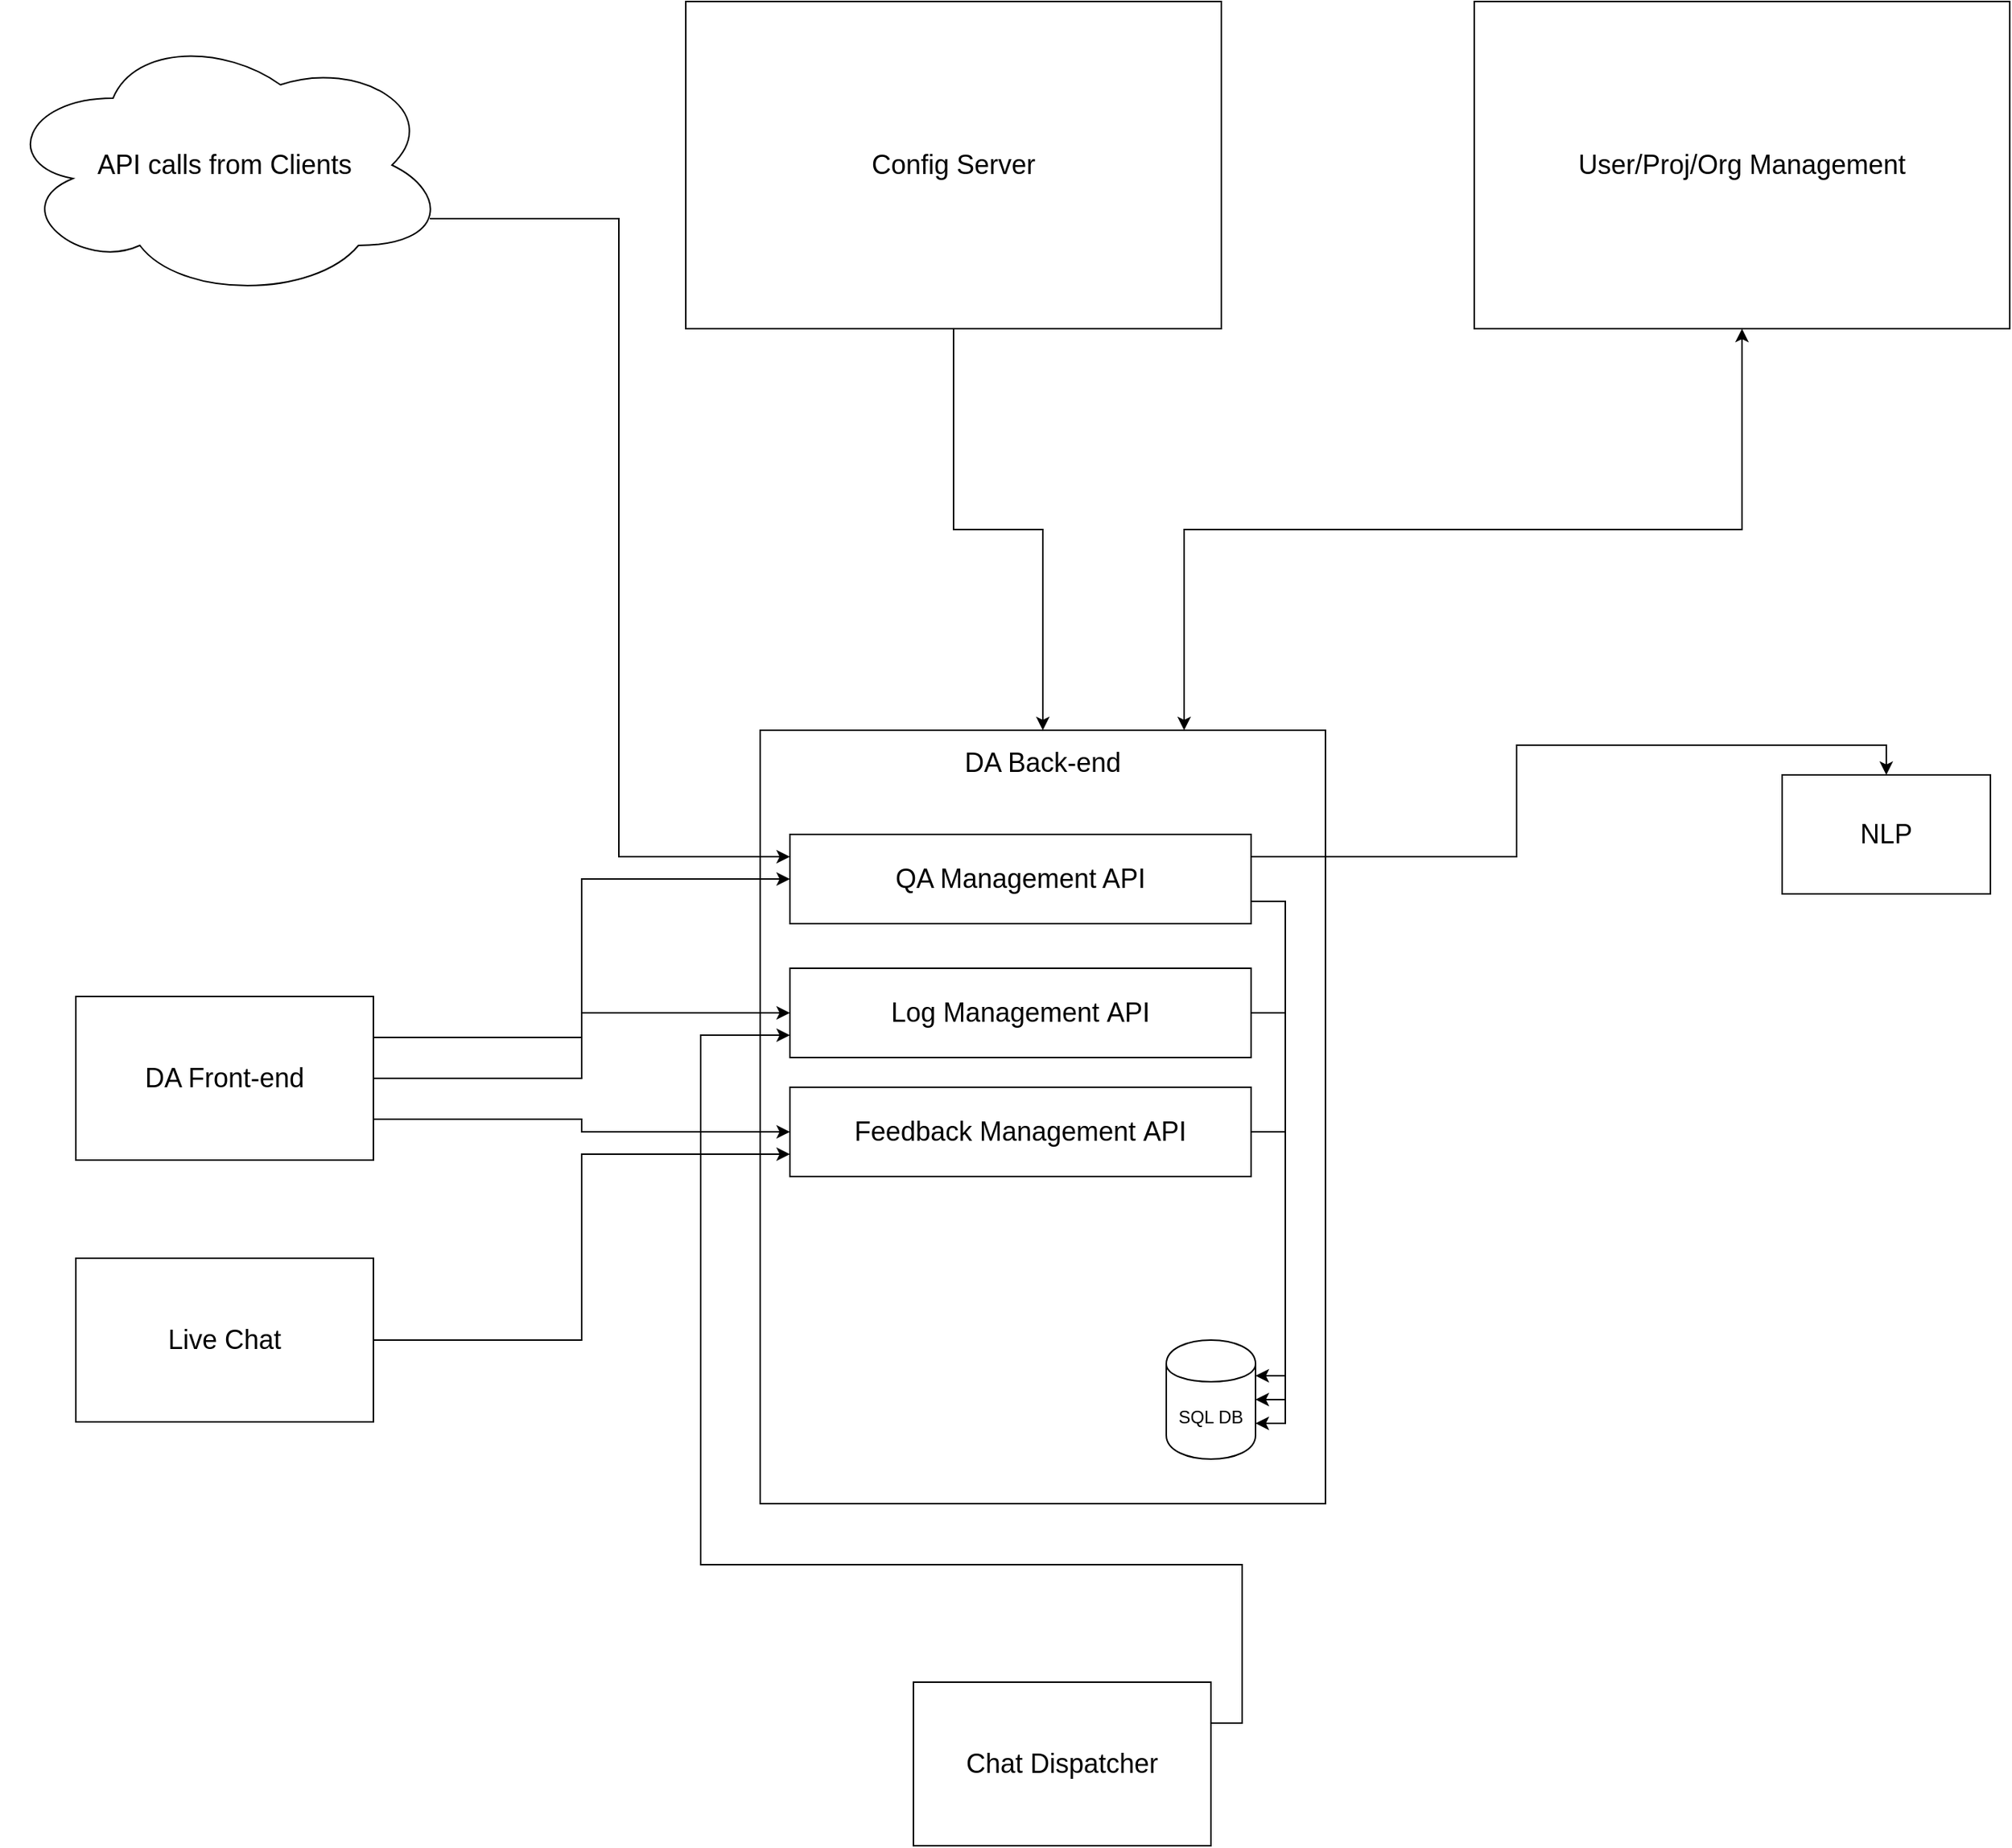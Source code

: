 <mxfile version="10.6.5" type="github"><diagram id="9TfAA45ldHkdpDvrwiB8" name="Page-1"><mxGraphModel dx="1836" dy="2253" grid="1" gridSize="10" guides="1" tooltips="1" connect="1" arrows="1" fold="1" page="1" pageScale="1" pageWidth="827" pageHeight="1169" math="0" shadow="0"><root><mxCell id="0"/><mxCell id="1" parent="0"/><mxCell id="TZnbipR859p0bmX0A505-3" value="&lt;font style=&quot;font-size: 18px&quot;&gt;DA Back-end&lt;br&gt;&lt;br&gt;&lt;br&gt;&lt;br&gt;&lt;br&gt;&lt;br&gt;&lt;br&gt;&lt;br&gt;&lt;br&gt;&lt;br&gt;&lt;br&gt;&lt;br&gt;&lt;br&gt;&lt;br&gt;&lt;br&gt;&lt;br&gt;&lt;br&gt;&lt;br&gt;&lt;br&gt;&lt;br&gt;&lt;br&gt;&lt;br&gt;&lt;br&gt;&lt;/font&gt;" style="rounded=0;whiteSpace=wrap;html=1;" parent="1" vertex="1"><mxGeometry x="570" y="370" width="380" height="520" as="geometry"/></mxCell><mxCell id="wkHAoXPxZHRxnAhIWwIK-21" style="edgeStyle=orthogonalEdgeStyle;rounded=0;orthogonalLoop=1;jettySize=auto;html=1;exitX=1;exitY=0.25;exitDx=0;exitDy=0;entryX=0;entryY=0.5;entryDx=0;entryDy=0;startArrow=none;startFill=0;" edge="1" parent="1" source="wkHAoXPxZHRxnAhIWwIK-20" target="TZnbipR859p0bmX0A505-8"><mxGeometry relative="1" as="geometry"/></mxCell><mxCell id="wkHAoXPxZHRxnAhIWwIK-24" style="edgeStyle=orthogonalEdgeStyle;rounded=0;orthogonalLoop=1;jettySize=auto;html=1;exitX=1;exitY=0.5;exitDx=0;exitDy=0;entryX=0;entryY=0.5;entryDx=0;entryDy=0;startArrow=none;startFill=0;" edge="1" parent="1" source="wkHAoXPxZHRxnAhIWwIK-20" target="wkHAoXPxZHRxnAhIWwIK-7"><mxGeometry relative="1" as="geometry"/></mxCell><mxCell id="wkHAoXPxZHRxnAhIWwIK-25" style="edgeStyle=orthogonalEdgeStyle;rounded=0;orthogonalLoop=1;jettySize=auto;html=1;exitX=1;exitY=0.75;exitDx=0;exitDy=0;entryX=0;entryY=0.5;entryDx=0;entryDy=0;startArrow=none;startFill=0;" edge="1" parent="1" source="wkHAoXPxZHRxnAhIWwIK-20" target="wkHAoXPxZHRxnAhIWwIK-8"><mxGeometry relative="1" as="geometry"/></mxCell><mxCell id="wkHAoXPxZHRxnAhIWwIK-20" value="&lt;font style=&quot;font-size: 18px&quot;&gt;DA Front-end&lt;br&gt;&lt;/font&gt;" style="rounded=0;whiteSpace=wrap;html=1;" vertex="1" parent="1"><mxGeometry x="110" y="549" width="200" height="110" as="geometry"/></mxCell><mxCell id="wkHAoXPxZHRxnAhIWwIK-14" style="edgeStyle=orthogonalEdgeStyle;rounded=0;orthogonalLoop=1;jettySize=auto;html=1;exitX=0.75;exitY=0;exitDx=0;exitDy=0;startArrow=classic;startFill=1;" edge="1" parent="1" source="TZnbipR859p0bmX0A505-3" target="wkHAoXPxZHRxnAhIWwIK-13"><mxGeometry relative="1" as="geometry"/></mxCell><mxCell id="wkHAoXPxZHRxnAhIWwIK-3" style="edgeStyle=orthogonalEdgeStyle;rounded=0;orthogonalLoop=1;jettySize=auto;html=1;exitX=1;exitY=0.25;exitDx=0;exitDy=0;entryX=0.5;entryY=0;entryDx=0;entryDy=0;" edge="1" parent="1" source="TZnbipR859p0bmX0A505-8" target="TZnbipR859p0bmX0A505-9"><mxGeometry relative="1" as="geometry"/></mxCell><mxCell id="wkHAoXPxZHRxnAhIWwIK-6" style="edgeStyle=orthogonalEdgeStyle;rounded=0;orthogonalLoop=1;jettySize=auto;html=1;exitX=1;exitY=0.75;exitDx=0;exitDy=0;entryX=1;entryY=0.5;entryDx=0;entryDy=0;" edge="1" parent="1" source="TZnbipR859p0bmX0A505-8" target="wkHAoXPxZHRxnAhIWwIK-1"><mxGeometry relative="1" as="geometry"/></mxCell><mxCell id="TZnbipR859p0bmX0A505-8" value="&lt;font style=&quot;font-size: 18px&quot;&gt;QA Management API&lt;/font&gt;" style="rounded=0;whiteSpace=wrap;html=1;" parent="1" vertex="1"><mxGeometry x="590" y="440" width="310" height="60" as="geometry"/></mxCell><mxCell id="TZnbipR859p0bmX0A505-9" value="&lt;font style=&quot;font-size: 18px&quot;&gt;NLP&lt;br&gt;&lt;/font&gt;" style="rounded=0;whiteSpace=wrap;html=1;" parent="1" vertex="1"><mxGeometry x="1257" y="400" width="140" height="80" as="geometry"/></mxCell><mxCell id="wkHAoXPxZHRxnAhIWwIK-1" value="SQL DB&lt;br&gt;" style="shape=cylinder;whiteSpace=wrap;html=1;boundedLbl=1;backgroundOutline=1;" vertex="1" parent="1"><mxGeometry x="843" y="780" width="60" height="80" as="geometry"/></mxCell><mxCell id="wkHAoXPxZHRxnAhIWwIK-9" style="edgeStyle=orthogonalEdgeStyle;rounded=0;orthogonalLoop=1;jettySize=auto;html=1;exitX=1;exitY=0.5;exitDx=0;exitDy=0;entryX=1;entryY=0.3;entryDx=0;entryDy=0;" edge="1" parent="1" source="wkHAoXPxZHRxnAhIWwIK-7" target="wkHAoXPxZHRxnAhIWwIK-1"><mxGeometry relative="1" as="geometry"/></mxCell><mxCell id="wkHAoXPxZHRxnAhIWwIK-7" value="&lt;font style=&quot;font-size: 18px&quot;&gt;Log Management&amp;nbsp;API&lt;/font&gt;" style="rounded=0;whiteSpace=wrap;html=1;" vertex="1" parent="1"><mxGeometry x="590" y="530" width="310" height="60" as="geometry"/></mxCell><mxCell id="wkHAoXPxZHRxnAhIWwIK-10" style="edgeStyle=orthogonalEdgeStyle;rounded=0;orthogonalLoop=1;jettySize=auto;html=1;exitX=1;exitY=0.5;exitDx=0;exitDy=0;entryX=1;entryY=0.7;entryDx=0;entryDy=0;" edge="1" parent="1" source="wkHAoXPxZHRxnAhIWwIK-8" target="wkHAoXPxZHRxnAhIWwIK-1"><mxGeometry relative="1" as="geometry"/></mxCell><mxCell id="wkHAoXPxZHRxnAhIWwIK-8" value="&lt;font style=&quot;font-size: 18px&quot;&gt;Feedback Management&amp;nbsp;API&lt;/font&gt;" style="rounded=0;whiteSpace=wrap;html=1;" vertex="1" parent="1"><mxGeometry x="590" y="610" width="310" height="60" as="geometry"/></mxCell><mxCell id="wkHAoXPxZHRxnAhIWwIK-16" style="edgeStyle=orthogonalEdgeStyle;rounded=0;orthogonalLoop=1;jettySize=auto;html=1;exitX=0.5;exitY=1;exitDx=0;exitDy=0;startArrow=none;startFill=0;" edge="1" parent="1" source="wkHAoXPxZHRxnAhIWwIK-12" target="TZnbipR859p0bmX0A505-3"><mxGeometry relative="1" as="geometry"/></mxCell><mxCell id="wkHAoXPxZHRxnAhIWwIK-12" value="&lt;font style=&quot;font-size: 18px&quot;&gt;Config Server&lt;br&gt;&lt;/font&gt;" style="rounded=0;whiteSpace=wrap;html=1;" vertex="1" parent="1"><mxGeometry x="520" y="-120" width="360" height="220" as="geometry"/></mxCell><mxCell id="wkHAoXPxZHRxnAhIWwIK-13" value="&lt;font style=&quot;font-size: 18px&quot;&gt;User/Proj/Org Management&lt;br&gt;&lt;/font&gt;" style="rounded=0;whiteSpace=wrap;html=1;" vertex="1" parent="1"><mxGeometry x="1050" y="-120" width="360" height="220" as="geometry"/></mxCell><mxCell id="wkHAoXPxZHRxnAhIWwIK-19" style="edgeStyle=orthogonalEdgeStyle;rounded=0;orthogonalLoop=1;jettySize=auto;html=1;exitX=0.96;exitY=0.7;exitDx=0;exitDy=0;exitPerimeter=0;entryX=0;entryY=0.25;entryDx=0;entryDy=0;startArrow=none;startFill=0;" edge="1" parent="1" source="wkHAoXPxZHRxnAhIWwIK-18" target="TZnbipR859p0bmX0A505-8"><mxGeometry relative="1" as="geometry"/></mxCell><mxCell id="wkHAoXPxZHRxnAhIWwIK-18" value="&lt;font style=&quot;font-size: 18px&quot;&gt;API calls from Clients&lt;/font&gt;" style="ellipse;shape=cloud;whiteSpace=wrap;html=1;" vertex="1" parent="1"><mxGeometry x="60" y="-100" width="300" height="180" as="geometry"/></mxCell><mxCell id="wkHAoXPxZHRxnAhIWwIK-27" style="edgeStyle=orthogonalEdgeStyle;rounded=0;orthogonalLoop=1;jettySize=auto;html=1;exitX=1;exitY=0.5;exitDx=0;exitDy=0;entryX=0;entryY=0.75;entryDx=0;entryDy=0;startArrow=none;startFill=0;" edge="1" parent="1" source="wkHAoXPxZHRxnAhIWwIK-26" target="wkHAoXPxZHRxnAhIWwIK-8"><mxGeometry relative="1" as="geometry"/></mxCell><mxCell id="wkHAoXPxZHRxnAhIWwIK-26" value="&lt;font style=&quot;font-size: 18px&quot;&gt;Live Chat&lt;/font&gt;" style="rounded=0;whiteSpace=wrap;html=1;" vertex="1" parent="1"><mxGeometry x="110" y="725" width="200" height="110" as="geometry"/></mxCell><mxCell id="wkHAoXPxZHRxnAhIWwIK-29" style="edgeStyle=orthogonalEdgeStyle;rounded=0;orthogonalLoop=1;jettySize=auto;html=1;exitX=1;exitY=0.25;exitDx=0;exitDy=0;entryX=0;entryY=0.75;entryDx=0;entryDy=0;startArrow=none;startFill=0;" edge="1" parent="1" source="wkHAoXPxZHRxnAhIWwIK-28" target="wkHAoXPxZHRxnAhIWwIK-7"><mxGeometry relative="1" as="geometry"><Array as="points"><mxPoint x="894" y="1037"/><mxPoint x="894" y="931"/><mxPoint x="530" y="931"/><mxPoint x="530" y="575"/></Array></mxGeometry></mxCell><mxCell id="wkHAoXPxZHRxnAhIWwIK-28" value="&lt;font style=&quot;font-size: 18px&quot;&gt;Chat Dispatcher&lt;/font&gt;" style="rounded=0;whiteSpace=wrap;html=1;" vertex="1" parent="1"><mxGeometry x="673" y="1010" width="200" height="110" as="geometry"/></mxCell></root></mxGraphModel></diagram></mxfile>